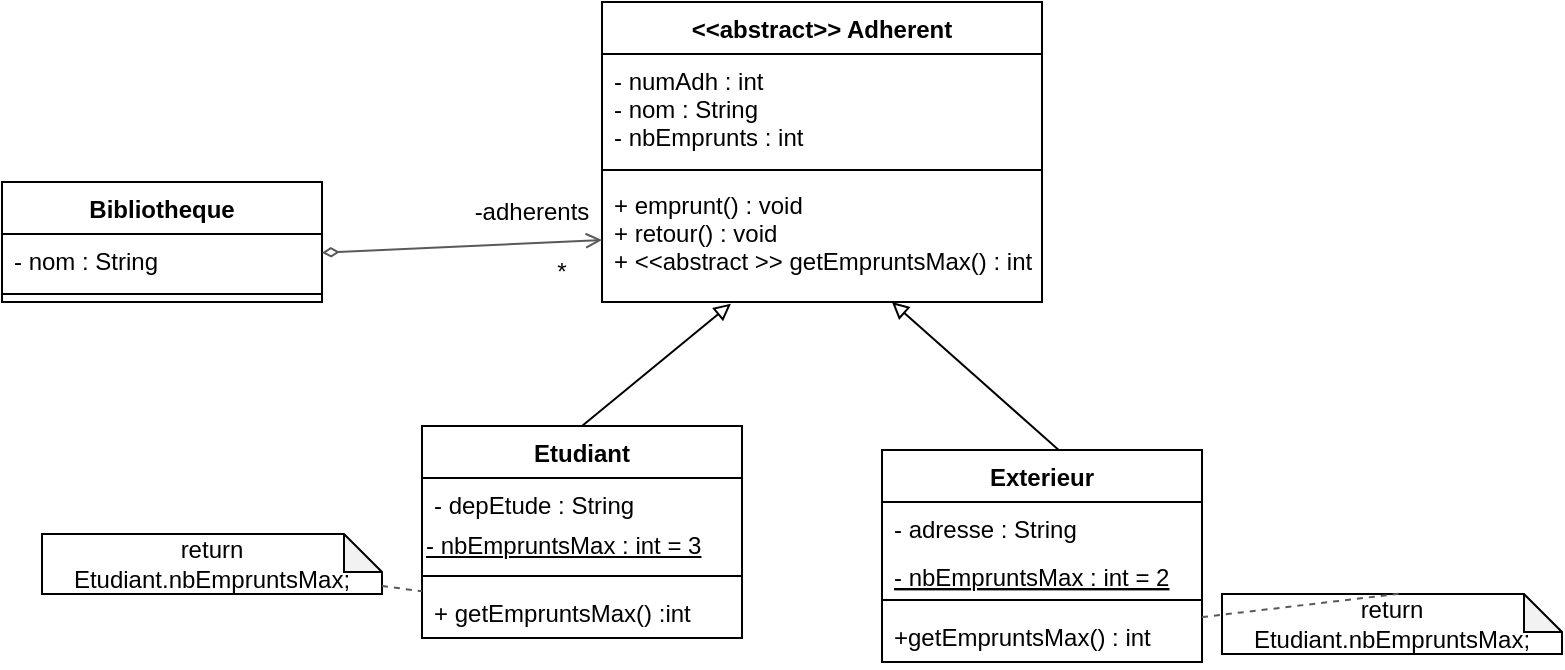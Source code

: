 <mxfile version="17.4.0" type="github">
  <diagram id="rpELfjoGSABeP-wuY5-D" name="Page-1">
    <mxGraphModel dx="813" dy="454" grid="1" gridSize="10" guides="1" tooltips="1" connect="1" arrows="1" fold="1" page="1" pageScale="1" pageWidth="1169" pageHeight="827" math="0" shadow="0">
      <root>
        <mxCell id="0" />
        <mxCell id="1" parent="0" />
        <mxCell id="PuKqJWUiUCei2_9DdRP2-1" value="Bibliotheque" style="swimlane;fontStyle=1;align=center;verticalAlign=top;childLayout=stackLayout;horizontal=1;startSize=26;horizontalStack=0;resizeParent=1;resizeParentMax=0;resizeLast=0;collapsible=1;marginBottom=0;" parent="1" vertex="1">
          <mxGeometry x="320" y="130" width="160" height="60" as="geometry" />
        </mxCell>
        <mxCell id="PuKqJWUiUCei2_9DdRP2-2" value="- nom : String" style="text;strokeColor=none;fillColor=none;align=left;verticalAlign=top;spacingLeft=4;spacingRight=4;overflow=hidden;rotatable=0;points=[[0,0.5],[1,0.5]];portConstraint=eastwest;" parent="PuKqJWUiUCei2_9DdRP2-1" vertex="1">
          <mxGeometry y="26" width="160" height="26" as="geometry" />
        </mxCell>
        <mxCell id="PuKqJWUiUCei2_9DdRP2-3" value="" style="line;strokeWidth=1;fillColor=none;align=left;verticalAlign=middle;spacingTop=-1;spacingLeft=3;spacingRight=3;rotatable=0;labelPosition=right;points=[];portConstraint=eastwest;" parent="PuKqJWUiUCei2_9DdRP2-1" vertex="1">
          <mxGeometry y="52" width="160" height="8" as="geometry" />
        </mxCell>
        <mxCell id="uDdoObSy5GAiQHnBemaa-1" value="&lt;&lt;abstract&gt;&gt; Adherent" style="swimlane;fontStyle=1;align=center;verticalAlign=top;childLayout=stackLayout;horizontal=1;startSize=26;horizontalStack=0;resizeParent=1;resizeParentMax=0;resizeLast=0;collapsible=1;marginBottom=0;" parent="1" vertex="1">
          <mxGeometry x="620" y="40" width="220" height="150" as="geometry" />
        </mxCell>
        <mxCell id="uDdoObSy5GAiQHnBemaa-2" value="- numAdh : int&#xa;- nom : String&#xa;- nbEmprunts : int" style="text;strokeColor=none;fillColor=none;align=left;verticalAlign=top;spacingLeft=4;spacingRight=4;overflow=hidden;rotatable=0;points=[[0,0.5],[1,0.5]];portConstraint=eastwest;" parent="uDdoObSy5GAiQHnBemaa-1" vertex="1">
          <mxGeometry y="26" width="220" height="54" as="geometry" />
        </mxCell>
        <mxCell id="uDdoObSy5GAiQHnBemaa-3" value="" style="line;strokeWidth=1;fillColor=none;align=left;verticalAlign=middle;spacingTop=-1;spacingLeft=3;spacingRight=3;rotatable=0;labelPosition=right;points=[];portConstraint=eastwest;" parent="uDdoObSy5GAiQHnBemaa-1" vertex="1">
          <mxGeometry y="80" width="220" height="8" as="geometry" />
        </mxCell>
        <mxCell id="uDdoObSy5GAiQHnBemaa-4" value="+ emprunt() : void&#xa;+ retour() : void&#xa;+ &lt;&lt;abstract &gt;&gt; getEmpruntsMax() : int&#xa;" style="text;strokeColor=none;fillColor=none;align=left;verticalAlign=top;spacingLeft=4;spacingRight=4;overflow=hidden;rotatable=0;points=[[0,0.5],[1,0.5]];portConstraint=eastwest;" parent="uDdoObSy5GAiQHnBemaa-1" vertex="1">
          <mxGeometry y="88" width="220" height="62" as="geometry" />
        </mxCell>
        <mxCell id="uDdoObSy5GAiQHnBemaa-5" value="Etudiant" style="swimlane;fontStyle=1;align=center;verticalAlign=top;childLayout=stackLayout;horizontal=1;startSize=26;horizontalStack=0;resizeParent=1;resizeParentMax=0;resizeLast=0;collapsible=1;marginBottom=0;" parent="1" vertex="1">
          <mxGeometry x="530" y="252" width="160" height="106" as="geometry" />
        </mxCell>
        <mxCell id="uDdoObSy5GAiQHnBemaa-6" value="- depEtude : String&#xa;" style="text;strokeColor=none;fillColor=none;align=left;verticalAlign=top;spacingLeft=4;spacingRight=4;overflow=hidden;rotatable=0;points=[[0,0.5],[1,0.5]];portConstraint=eastwest;" parent="uDdoObSy5GAiQHnBemaa-5" vertex="1">
          <mxGeometry y="26" width="160" height="24" as="geometry" />
        </mxCell>
        <mxCell id="uDdoObSy5GAiQHnBemaa-22" value="&lt;span&gt;&lt;u&gt;- nbEmpruntsMax : int = 3&lt;/u&gt;&lt;/span&gt;" style="text;html=1;strokeColor=none;fillColor=none;align=left;verticalAlign=middle;whiteSpace=wrap;rounded=0;" parent="uDdoObSy5GAiQHnBemaa-5" vertex="1">
          <mxGeometry y="50" width="160" height="20" as="geometry" />
        </mxCell>
        <mxCell id="uDdoObSy5GAiQHnBemaa-7" value="" style="line;strokeWidth=1;fillColor=none;align=left;verticalAlign=middle;spacingTop=-1;spacingLeft=3;spacingRight=3;rotatable=0;labelPosition=right;points=[];portConstraint=eastwest;" parent="uDdoObSy5GAiQHnBemaa-5" vertex="1">
          <mxGeometry y="70" width="160" height="10" as="geometry" />
        </mxCell>
        <mxCell id="uDdoObSy5GAiQHnBemaa-8" value="+ getEmpruntsMax() :int" style="text;strokeColor=none;fillColor=none;align=left;verticalAlign=top;spacingLeft=4;spacingRight=4;overflow=hidden;rotatable=0;points=[[0,0.5],[1,0.5]];portConstraint=eastwest;" parent="uDdoObSy5GAiQHnBemaa-5" vertex="1">
          <mxGeometry y="80" width="160" height="26" as="geometry" />
        </mxCell>
        <mxCell id="uDdoObSy5GAiQHnBemaa-9" value="Exterieur" style="swimlane;fontStyle=1;align=center;verticalAlign=top;childLayout=stackLayout;horizontal=1;startSize=26;horizontalStack=0;resizeParent=1;resizeParentMax=0;resizeLast=0;collapsible=1;marginBottom=0;" parent="1" vertex="1">
          <mxGeometry x="760" y="264" width="160" height="106" as="geometry" />
        </mxCell>
        <mxCell id="uDdoObSy5GAiQHnBemaa-10" value="- adresse : String" style="text;strokeColor=none;fillColor=none;align=left;verticalAlign=top;spacingLeft=4;spacingRight=4;overflow=hidden;rotatable=0;points=[[0,0.5],[1,0.5]];portConstraint=eastwest;" parent="uDdoObSy5GAiQHnBemaa-9" vertex="1">
          <mxGeometry y="26" width="160" height="24" as="geometry" />
        </mxCell>
        <mxCell id="cQgHz7Ltaxd51ue5V2iO-1" value="- nbEmpruntsMax : int = 2" style="text;strokeColor=none;fillColor=none;align=left;verticalAlign=top;spacingLeft=4;spacingRight=4;overflow=hidden;rotatable=0;points=[[0,0.5],[1,0.5]];portConstraint=eastwest;fontStyle=4" vertex="1" parent="uDdoObSy5GAiQHnBemaa-9">
          <mxGeometry y="50" width="160" height="20" as="geometry" />
        </mxCell>
        <mxCell id="uDdoObSy5GAiQHnBemaa-11" value="" style="line;strokeWidth=1;fillColor=none;align=left;verticalAlign=middle;spacingTop=-1;spacingLeft=3;spacingRight=3;rotatable=0;labelPosition=right;points=[];portConstraint=eastwest;" parent="uDdoObSy5GAiQHnBemaa-9" vertex="1">
          <mxGeometry y="70" width="160" height="10" as="geometry" />
        </mxCell>
        <mxCell id="uDdoObSy5GAiQHnBemaa-12" value="+getEmpruntsMax() : int" style="text;strokeColor=none;fillColor=none;align=left;verticalAlign=top;spacingLeft=4;spacingRight=4;overflow=hidden;rotatable=0;points=[[0,0.5],[1,0.5]];portConstraint=eastwest;" parent="uDdoObSy5GAiQHnBemaa-9" vertex="1">
          <mxGeometry y="80" width="160" height="26" as="geometry" />
        </mxCell>
        <mxCell id="uDdoObSy5GAiQHnBemaa-13" value="" style="endArrow=block;html=1;rounded=0;exitX=0.5;exitY=0;exitDx=0;exitDy=0;entryX=0.293;entryY=1.014;entryDx=0;entryDy=0;entryPerimeter=0;endFill=0;" parent="1" source="uDdoObSy5GAiQHnBemaa-5" target="uDdoObSy5GAiQHnBemaa-4" edge="1">
          <mxGeometry width="50" height="50" relative="1" as="geometry">
            <mxPoint x="650" y="230" as="sourcePoint" />
            <mxPoint x="700" y="180" as="targetPoint" />
          </mxGeometry>
        </mxCell>
        <mxCell id="uDdoObSy5GAiQHnBemaa-14" value="" style="endArrow=block;html=1;rounded=0;endFill=0;exitX=0.554;exitY=0.002;exitDx=0;exitDy=0;exitPerimeter=0;" parent="1" source="uDdoObSy5GAiQHnBemaa-9" target="uDdoObSy5GAiQHnBemaa-4" edge="1">
          <mxGeometry width="50" height="50" relative="1" as="geometry">
            <mxPoint x="870" y="250" as="sourcePoint" />
            <mxPoint x="703.92" y="183.818" as="targetPoint" />
          </mxGeometry>
        </mxCell>
        <mxCell id="uDdoObSy5GAiQHnBemaa-15" value="return Etudiant.nbEmpruntsMax;" style="shape=note;whiteSpace=wrap;html=1;backgroundOutline=1;darkOpacity=0.05;size=19;" parent="1" vertex="1">
          <mxGeometry x="340" y="306" width="170" height="30" as="geometry" />
        </mxCell>
        <mxCell id="uDdoObSy5GAiQHnBemaa-16" value="" style="endArrow=none;dashed=1;html=1;rounded=0;strokeColor=#595959;" parent="1" source="uDdoObSy5GAiQHnBemaa-15" target="uDdoObSy5GAiQHnBemaa-8" edge="1">
          <mxGeometry width="50" height="50" relative="1" as="geometry">
            <mxPoint x="650" y="340" as="sourcePoint" />
            <mxPoint x="700" y="290" as="targetPoint" />
          </mxGeometry>
        </mxCell>
        <mxCell id="uDdoObSy5GAiQHnBemaa-19" value="" style="endArrow=open;html=1;rounded=0;strokeColor=#595959;entryX=0;entryY=0.5;entryDx=0;entryDy=0;startArrow=diamondThin;startFill=0;endFill=0;" parent="1" source="PuKqJWUiUCei2_9DdRP2-2" target="uDdoObSy5GAiQHnBemaa-4" edge="1">
          <mxGeometry width="50" height="50" relative="1" as="geometry">
            <mxPoint x="650" y="240" as="sourcePoint" />
            <mxPoint x="700" y="190" as="targetPoint" />
          </mxGeometry>
        </mxCell>
        <mxCell id="uDdoObSy5GAiQHnBemaa-23" value="return Etudiant.nbEmpruntsMax;" style="shape=note;whiteSpace=wrap;html=1;backgroundOutline=1;darkOpacity=0.05;size=19;" parent="1" vertex="1">
          <mxGeometry x="930" y="336" width="170" height="30" as="geometry" />
        </mxCell>
        <mxCell id="uDdoObSy5GAiQHnBemaa-18" value="" style="endArrow=none;dashed=1;html=1;rounded=0;strokeColor=#595959;entryX=0.525;entryY=-0.006;entryDx=0;entryDy=0;entryPerimeter=0;" parent="1" source="uDdoObSy5GAiQHnBemaa-12" target="uDdoObSy5GAiQHnBemaa-23" edge="1">
          <mxGeometry width="50" height="50" relative="1" as="geometry">
            <mxPoint x="900.6" y="357.33" as="sourcePoint" />
            <mxPoint x="880.005" y="336.0" as="targetPoint" />
          </mxGeometry>
        </mxCell>
        <mxCell id="uDdoObSy5GAiQHnBemaa-24" value="*" style="text;html=1;strokeColor=none;fillColor=none;align=center;verticalAlign=middle;whiteSpace=wrap;rounded=0;" parent="1" vertex="1">
          <mxGeometry x="570" y="160" width="60" height="30" as="geometry" />
        </mxCell>
        <mxCell id="uDdoObSy5GAiQHnBemaa-25" value="-adherents" style="text;html=1;strokeColor=none;fillColor=none;align=center;verticalAlign=middle;whiteSpace=wrap;rounded=0;" parent="1" vertex="1">
          <mxGeometry x="550" y="130" width="70" height="30" as="geometry" />
        </mxCell>
      </root>
    </mxGraphModel>
  </diagram>
</mxfile>
